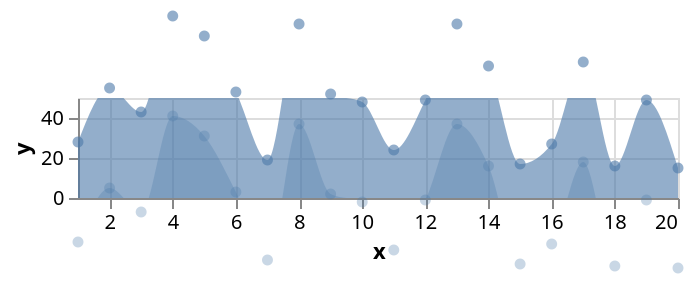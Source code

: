 {
  "$schema": "https://vega.github.io/schema/vega-lite/v2.json",
  "description": "Horizon Graph with 2 layers. (See https://idl.cs.washington.edu/papers/horizon/ for more details on Horizon Graphs.)",
  "width": 300,
  "height": 50,
  "data": {
    "values": [
      {
        "x": 1,
        "y": 28
      },
      {
        "x": 2,
        "y": 55
      },
      {
        "x": 3,
        "y": 43
      },
      {
        "x": 4,
        "y": 91
      },
      {
        "x": 5,
        "y": 81
      },
      {
        "x": 6,
        "y": 53
      },
      {
        "x": 7,
        "y": 19
      },
      {
        "x": 8,
        "y": 87
      },
      {
        "x": 9,
        "y": 52
      },
      {
        "x": 10,
        "y": 48
      },
      {
        "x": 11,
        "y": 24
      },
      {
        "x": 12,
        "y": 49
      },
      {
        "x": 13,
        "y": 87
      },
      {
        "x": 14,
        "y": 66
      },
      {
        "x": 15,
        "y": 17
      },
      {
        "x": 16,
        "y": 27
      },
      {
        "x": 17,
        "y": 68
      },
      {
        "x": 18,
        "y": 16
      },
      {
        "x": 19,
        "y": 49
      },
      {
        "x": 20,
        "y": 15
      }
    ]
  },
  "config": {
    "area": {
      "interpolate": "monotone"
    }
  },
  "layer": [
    {
      "layer": [
        {
          "mark": {
            "type": "area",
            "clip": true,
            "orient": "vertical"
          },
          "encoding": {
            "x": {
              "field": "x",
              "type": "quantitative",
              "scale": {
                "zero": false,
                "nice": false
              }
            },
            "y": {
              "field": "y",
              "type": "quantitative",
              "scale": {
                "domain": [
                  0,
                  50
                ]
              }
            },
            "opacity": {
              "value": 0.6
            }
          }
        },
        {
          "mark": {
            "type": "point",
            "filled": true,
            "opacity": 0
          },
          "encoding": {
            "x": {
              "field": "x",
              "type": "quantitative",
              "scale": {
                "zero": false,
                "nice": false
              }
            },
            "y": {
              "field": "y",
              "type": "quantitative",
              "scale": {
                "domain": [
                  0,
                  50
                ]
              }
            },
            "opacity": {
              "value": 0.6
            }
          }
        }
      ]
    },
    {
      "transform": [
        {
          "calculate": "datum.y - 50",
          "as": "ny"
        }
      ],
      "layer": [
        {
          "mark": {
            "type": "area",
            "clip": true,
            "orient": "vertical"
          },
          "encoding": {
            "x": {
              "field": "x",
              "type": "quantitative"
            },
            "y": {
              "field": "ny",
              "type": "quantitative",
              "scale": {
                "domain": [
                  0,
                  50
                ]
              },
              "axis": {
                "title": "y"
              }
            },
            "opacity": {
              "value": 0.3
            }
          }
        },
        {
          "mark": {
            "type": "point",
            "filled": true,
            "opacity": 0
          },
          "encoding": {
            "x": {
              "field": "x",
              "type": "quantitative"
            },
            "y": {
              "field": "ny",
              "type": "quantitative",
              "scale": {
                "domain": [
                  0,
                  50
                ]
              },
              "axis": {
                "title": "y"
              }
            },
            "opacity": {
              "value": 0.3
            }
          }
        }
      ]
    }
  ]
}